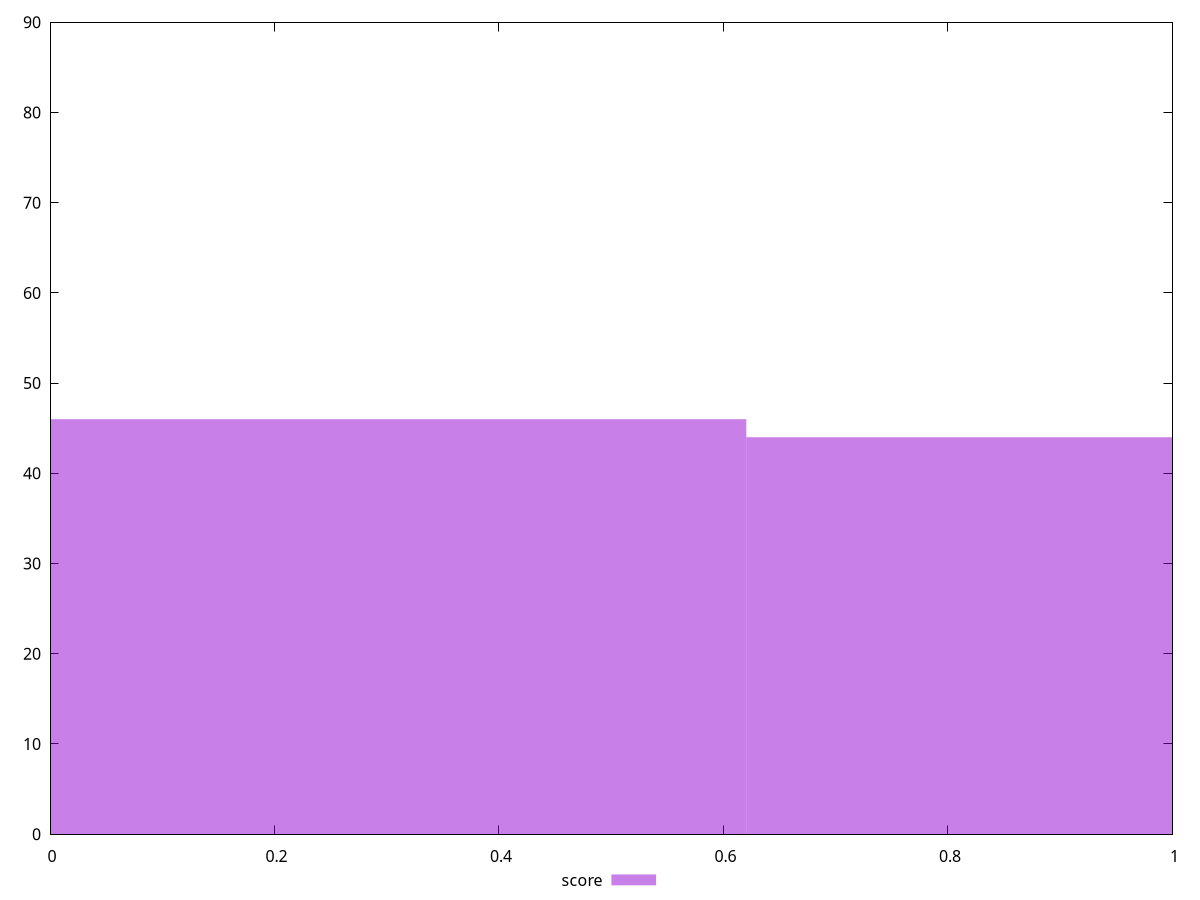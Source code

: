 reset

$score <<EOF
1.2406543811108417 44
0 46
EOF

set key outside below
set boxwidth 1.2406543811108417
set xrange [0:1]
set yrange [0:90]
set trange [0:90]
set style fill transparent solid 0.5 noborder
set terminal svg size 640, 490 enhanced background rgb 'white'
set output "reports/report_00028_2021-02-24T12-49-42.674Z/third-party-summary/samples/card/score/histogram.svg"

plot $score title "score" with boxes

reset
